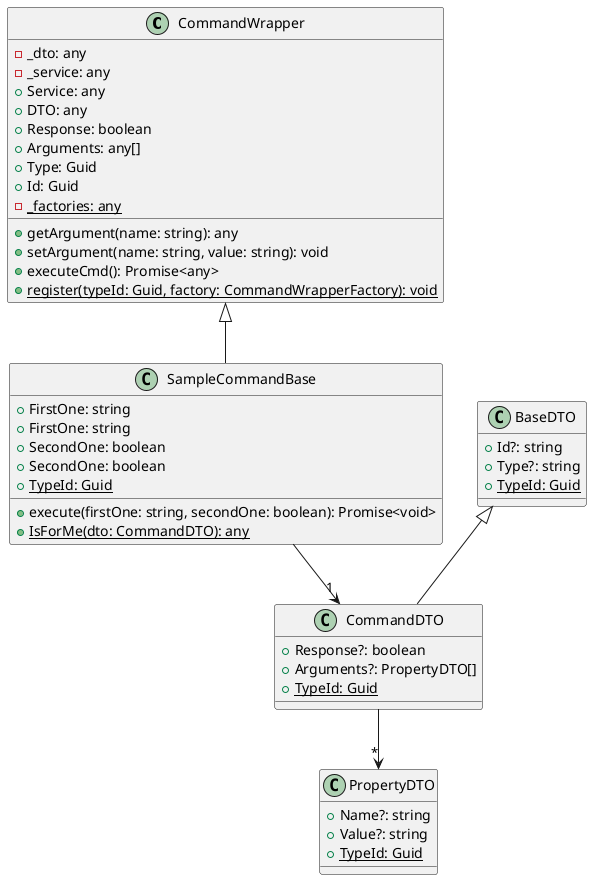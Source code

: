 @startuml
class CommandWrapper {
    -_dto: any
    -_service: any
    +Service: any
    +DTO: any
    +Response: boolean
    +Arguments: any[]
    +Type: Guid
    +Id: Guid
    +getArgument(name: string): any
    +setArgument(name: string, value: string): void
    +executeCmd(): Promise<any>
    -{static} _factories: any
    +{static} register(typeId: Guid, factory: CommandWrapperFactory): void
}
class PropertyDTO {
    +Name?: string
    +Value?: string
    +{static} TypeId: Guid
}
class BaseDTO {
    +Id?: string
    +Type?: string
    +{static} TypeId: Guid
}
class CommandDTO extends BaseDTO {
    +Response?: boolean
    +Arguments?: PropertyDTO[]
    +{static} TypeId: Guid
}
class SampleCommandBase extends CommandWrapper {
    +FirstOne: string
    +FirstOne: string
    +SecondOne: boolean
    +SecondOne: boolean
    +execute(firstOne: string, secondOne: boolean): Promise<void>
    +{static} TypeId: Guid
    +{static} IsForMe(dto: CommandDTO): any
}
CommandDTO --> "*" PropertyDTO
SampleCommandBase --> "1" CommandDTO
@enduml